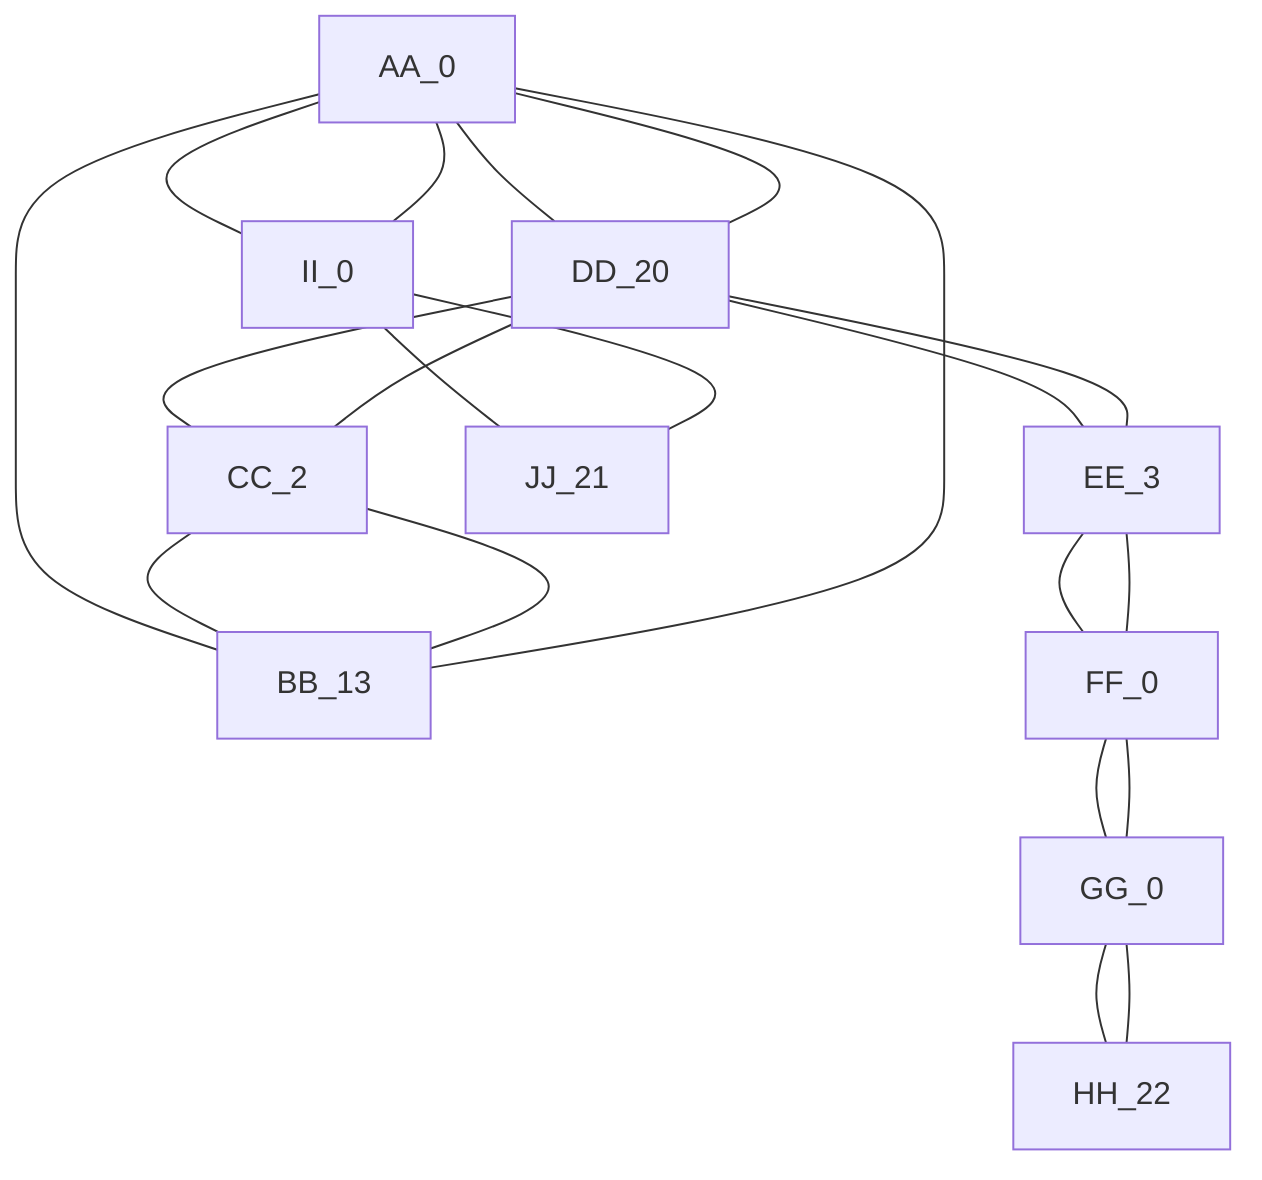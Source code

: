 graph TD
    AA_0 --- DD_20 & II_0 & BB_13
    BB_13 --- CC_2 & AA_0
    CC_2 --- DD_20 & BB_13
    DD_20 --- CC_2 & AA_0 & EE_3
    EE_3 --- FF_0 & DD_20
    FF_0 --- EE_3 & GG_0
    GG_0 --- FF_0 & HH_22
    HH_22 --- GG_0
    II_0 --- AA_0 & JJ_21
    JJ_21 --- II_0